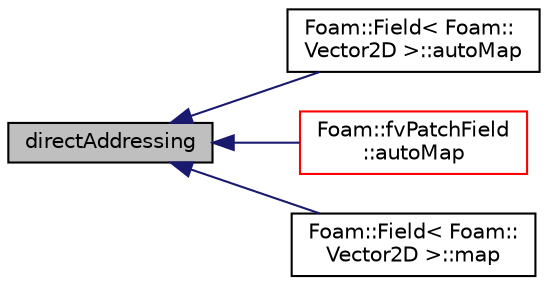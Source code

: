 digraph "directAddressing"
{
  bgcolor="transparent";
  edge [fontname="Helvetica",fontsize="10",labelfontname="Helvetica",labelfontsize="10"];
  node [fontname="Helvetica",fontsize="10",shape=record];
  rankdir="LR";
  Node175 [label="directAddressing",height=0.2,width=0.4,color="black", fillcolor="grey75", style="filled", fontcolor="black"];
  Node175 -> Node176 [dir="back",color="midnightblue",fontsize="10",style="solid",fontname="Helvetica"];
  Node176 [label="Foam::Field\< Foam::\lVector2D \>::autoMap",height=0.2,width=0.4,color="black",URL="$a27573.html#a4e1ad0c02ab6adecdf8edff203159e4c",tooltip="Map from self. "];
  Node175 -> Node177 [dir="back",color="midnightblue",fontsize="10",style="solid",fontname="Helvetica"];
  Node177 [label="Foam::fvPatchField\l::autoMap",height=0.2,width=0.4,color="red",URL="$a23169.html#a0ab0c43ce90d756c88dd81e3d0a9eef5",tooltip="Map (and resize as needed) from self given a mapping object. "];
  Node175 -> Node188 [dir="back",color="midnightblue",fontsize="10",style="solid",fontname="Helvetica"];
  Node188 [label="Foam::Field\< Foam::\lVector2D \>::map",height=0.2,width=0.4,color="black",URL="$a27573.html#a37f5e100d55ea3ba5f0671a2cfbb89d3",tooltip="Map from the given field. "];
}
